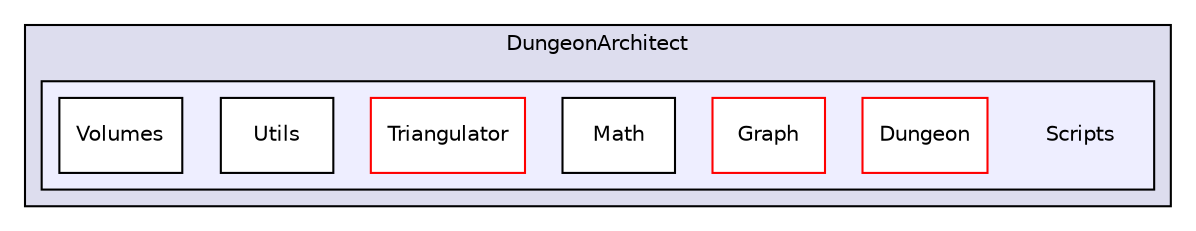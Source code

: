digraph "F:/gamedev/unity/misc/da_test/Assets/DungeonArchitect/Scripts" {
  compound=true
  node [ fontsize="10", fontname="Helvetica"];
  edge [ labelfontsize="10", labelfontname="Helvetica"];
  subgraph clusterdir_d606502ce614d813d5192c5eb0544bd8 {
    graph [ bgcolor="#ddddee", pencolor="black", label="DungeonArchitect" fontname="Helvetica", fontsize="10", URL="dir_d606502ce614d813d5192c5eb0544bd8.html"]
  subgraph clusterdir_86ed760c24122780955541de199b606c {
    graph [ bgcolor="#eeeeff", pencolor="black", label="" URL="dir_86ed760c24122780955541de199b606c.html"];
    dir_86ed760c24122780955541de199b606c [shape=plaintext label="Scripts"];
    dir_98c64d3d8621e700508de074f3791b6e [shape=box label="Dungeon" color="red" fillcolor="white" style="filled" URL="dir_98c64d3d8621e700508de074f3791b6e.html"];
    dir_ff8d04a9127c923fa1aac32d41a6fdf3 [shape=box label="Graph" color="red" fillcolor="white" style="filled" URL="dir_ff8d04a9127c923fa1aac32d41a6fdf3.html"];
    dir_9728393fc0585703464e66bf9023f950 [shape=box label="Math" color="black" fillcolor="white" style="filled" URL="dir_9728393fc0585703464e66bf9023f950.html"];
    dir_356fad0992803df0ad9c1c351f476e10 [shape=box label="Triangulator" color="red" fillcolor="white" style="filled" URL="dir_356fad0992803df0ad9c1c351f476e10.html"];
    dir_a89597baca15bbd66225767517a71829 [shape=box label="Utils" color="black" fillcolor="white" style="filled" URL="dir_a89597baca15bbd66225767517a71829.html"];
    dir_776d5a2c1d35cd0e872480629eb305f0 [shape=box label="Volumes" color="black" fillcolor="white" style="filled" URL="dir_776d5a2c1d35cd0e872480629eb305f0.html"];
  }
  }
}
